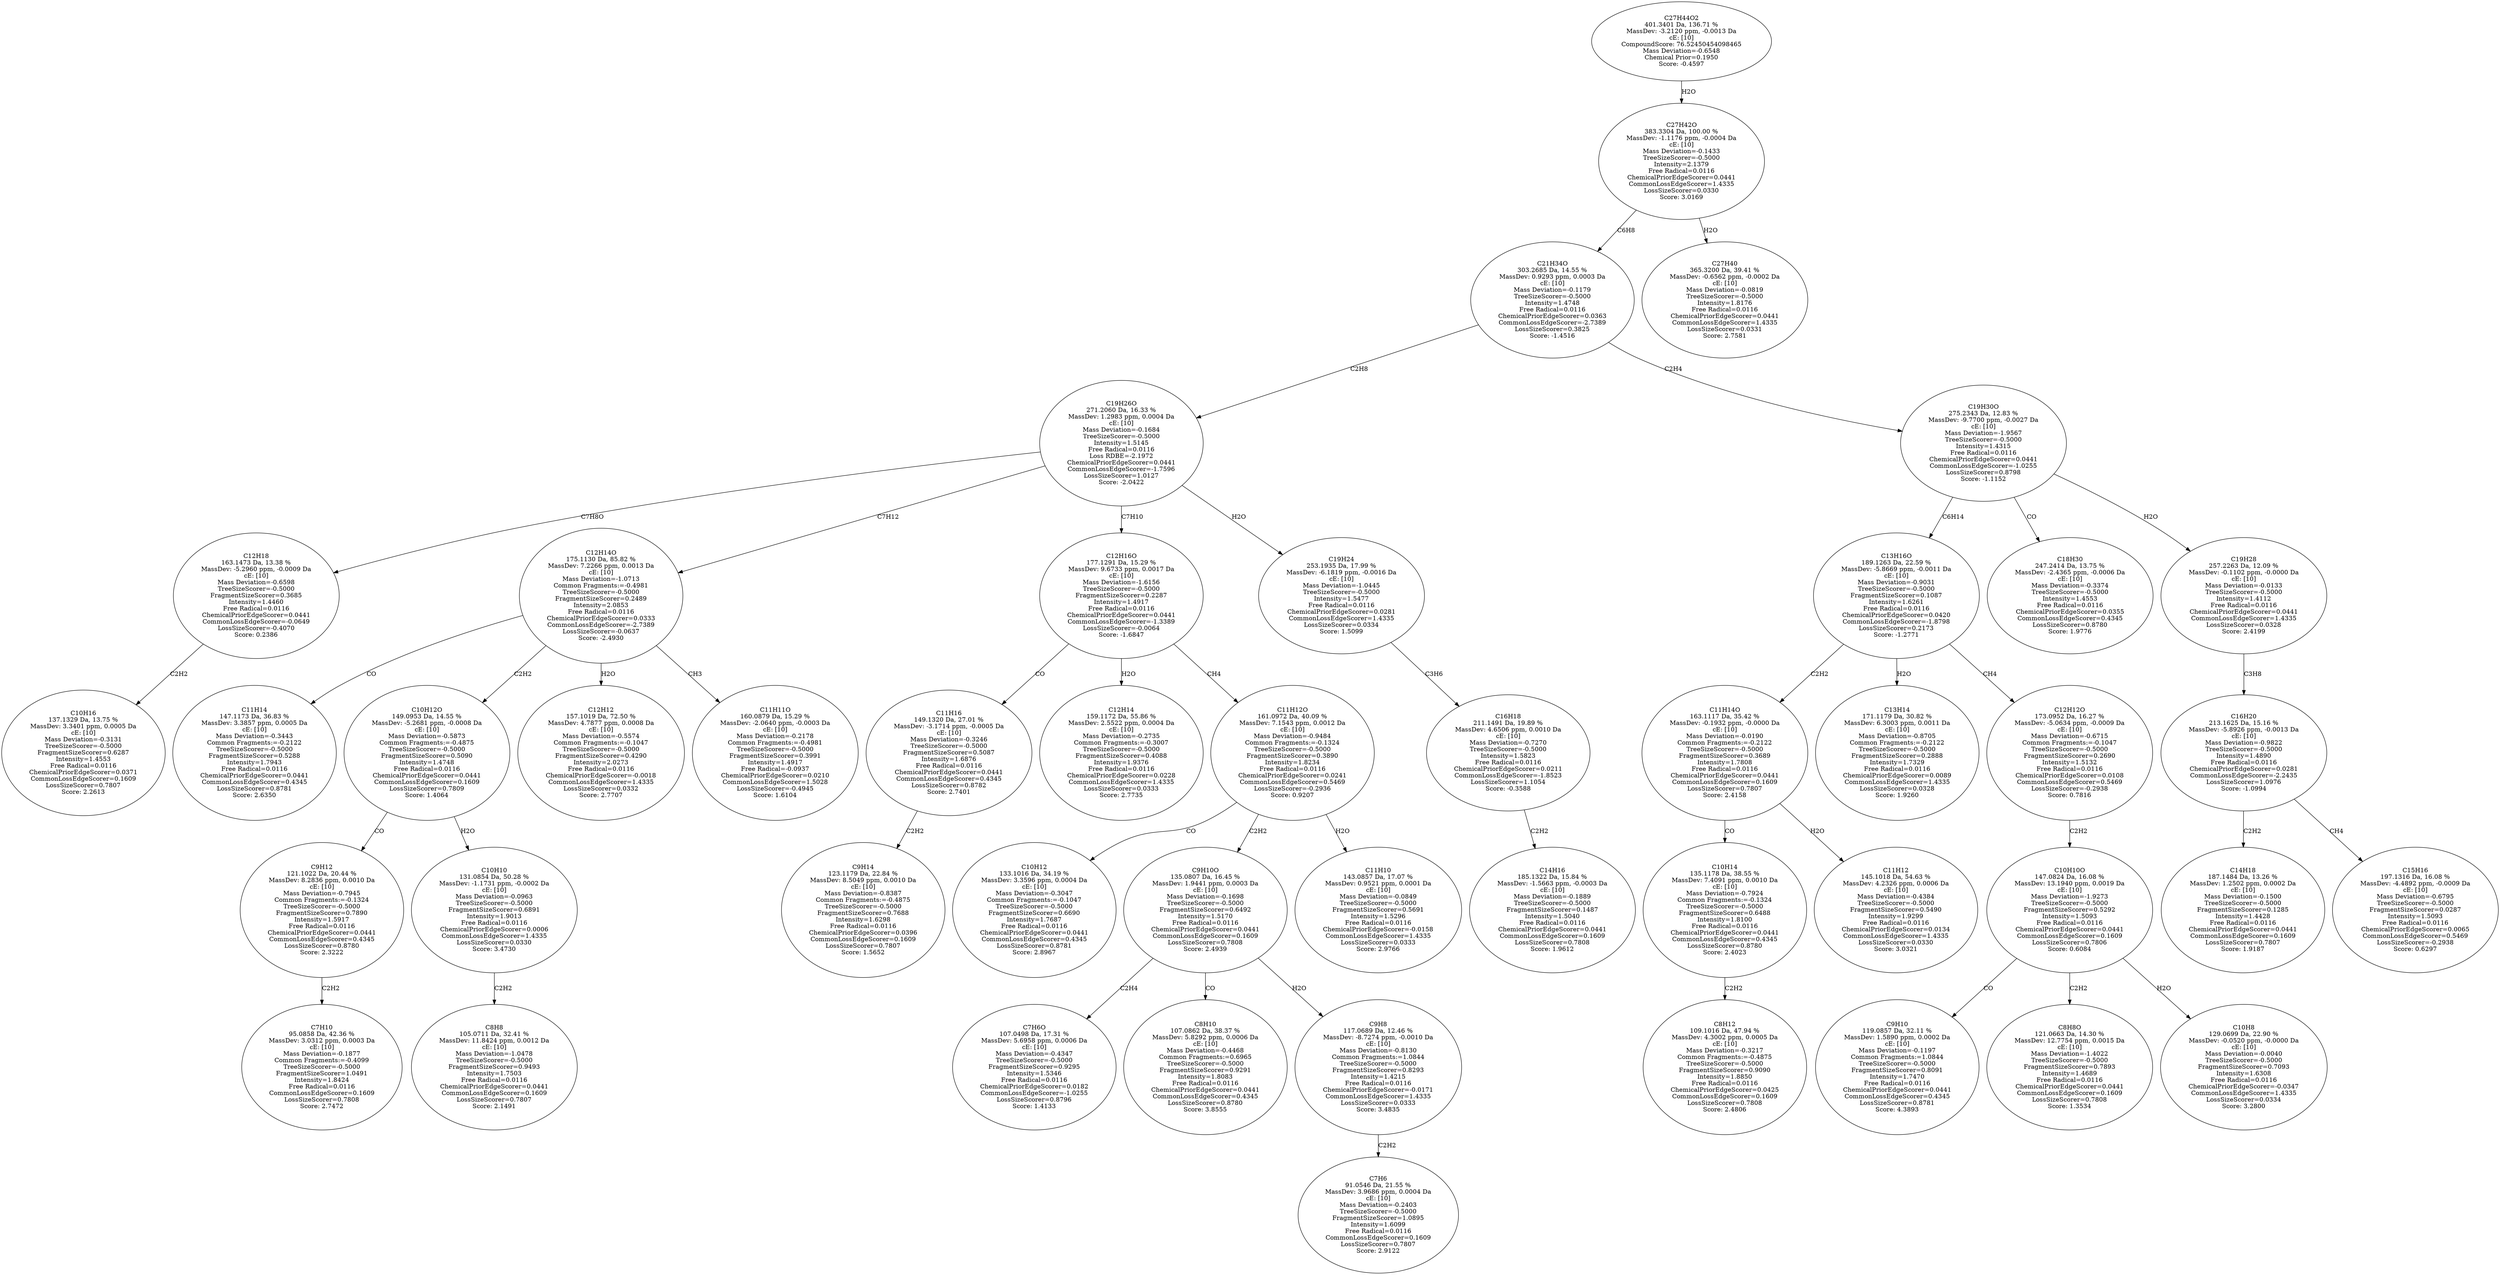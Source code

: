 strict digraph {
v1 [label="C10H16\n137.1329 Da, 13.75 %\nMassDev: 3.3401 ppm, 0.0005 Da\ncE: [10]\nMass Deviation=-0.3131\nTreeSizeScorer=-0.5000\nFragmentSizeScorer=0.6287\nIntensity=1.4553\nFree Radical=0.0116\nChemicalPriorEdgeScorer=0.0371\nCommonLossEdgeScorer=0.1609\nLossSizeScorer=0.7807\nScore: 2.2613"];
v2 [label="C12H18\n163.1473 Da, 13.38 %\nMassDev: -5.2960 ppm, -0.0009 Da\ncE: [10]\nMass Deviation=-0.6598\nTreeSizeScorer=-0.5000\nFragmentSizeScorer=0.3685\nIntensity=1.4460\nFree Radical=0.0116\nChemicalPriorEdgeScorer=0.0441\nCommonLossEdgeScorer=-0.0649\nLossSizeScorer=-0.4070\nScore: 0.2386"];
v3 [label="C11H14\n147.1173 Da, 36.83 %\nMassDev: 3.3857 ppm, 0.0005 Da\ncE: [10]\nMass Deviation=-0.3443\nCommon Fragments:=-0.2122\nTreeSizeScorer=-0.5000\nFragmentSizeScorer=0.5288\nIntensity=1.7943\nFree Radical=0.0116\nChemicalPriorEdgeScorer=0.0441\nCommonLossEdgeScorer=0.4345\nLossSizeScorer=0.8781\nScore: 2.6350"];
v4 [label="C7H10\n95.0858 Da, 42.36 %\nMassDev: 3.0312 ppm, 0.0003 Da\ncE: [10]\nMass Deviation=-0.1877\nCommon Fragments:=-0.4099\nTreeSizeScorer=-0.5000\nFragmentSizeScorer=1.0491\nIntensity=1.8424\nFree Radical=0.0116\nCommonLossEdgeScorer=0.1609\nLossSizeScorer=0.7808\nScore: 2.7472"];
v5 [label="C9H12\n121.1022 Da, 20.44 %\nMassDev: 8.2836 ppm, 0.0010 Da\ncE: [10]\nMass Deviation=-0.7945\nCommon Fragments:=-0.1324\nTreeSizeScorer=-0.5000\nFragmentSizeScorer=0.7890\nIntensity=1.5917\nFree Radical=0.0116\nChemicalPriorEdgeScorer=0.0441\nCommonLossEdgeScorer=0.4345\nLossSizeScorer=0.8780\nScore: 2.3222"];
v6 [label="C8H8\n105.0711 Da, 32.41 %\nMassDev: 11.8424 ppm, 0.0012 Da\ncE: [10]\nMass Deviation=-1.0478\nTreeSizeScorer=-0.5000\nFragmentSizeScorer=0.9493\nIntensity=1.7503\nFree Radical=0.0116\nChemicalPriorEdgeScorer=0.0441\nCommonLossEdgeScorer=0.1609\nLossSizeScorer=0.7807\nScore: 2.1491"];
v7 [label="C10H10\n131.0854 Da, 50.28 %\nMassDev: -1.1731 ppm, -0.0002 Da\ncE: [10]\nMass Deviation=-0.0963\nTreeSizeScorer=-0.5000\nFragmentSizeScorer=0.6891\nIntensity=1.9013\nFree Radical=0.0116\nChemicalPriorEdgeScorer=0.0006\nCommonLossEdgeScorer=1.4335\nLossSizeScorer=0.0330\nScore: 3.4730"];
v8 [label="C10H12O\n149.0953 Da, 14.55 %\nMassDev: -5.2681 ppm, -0.0008 Da\ncE: [10]\nMass Deviation=-0.5873\nCommon Fragments:=-0.4875\nTreeSizeScorer=-0.5000\nFragmentSizeScorer=0.5090\nIntensity=1.4748\nFree Radical=0.0116\nChemicalPriorEdgeScorer=0.0441\nCommonLossEdgeScorer=0.1609\nLossSizeScorer=0.7809\nScore: 1.4064"];
v9 [label="C12H12\n157.1019 Da, 72.50 %\nMassDev: 4.7877 ppm, 0.0008 Da\ncE: [10]\nMass Deviation=-0.5574\nCommon Fragments:=-0.1047\nTreeSizeScorer=-0.5000\nFragmentSizeScorer=0.4290\nIntensity=2.0273\nFree Radical=0.0116\nChemicalPriorEdgeScorer=-0.0018\nCommonLossEdgeScorer=1.4335\nLossSizeScorer=0.0332\nScore: 2.7707"];
v10 [label="C11H11O\n160.0879 Da, 15.29 %\nMassDev: -2.0640 ppm, -0.0003 Da\ncE: [10]\nMass Deviation=-0.2178\nCommon Fragments:=-0.4981\nTreeSizeScorer=-0.5000\nFragmentSizeScorer=0.3991\nIntensity=1.4917\nFree Radical=-0.0937\nChemicalPriorEdgeScorer=0.0210\nCommonLossEdgeScorer=1.5028\nLossSizeScorer=-0.4945\nScore: 1.6104"];
v11 [label="C12H14O\n175.1130 Da, 85.82 %\nMassDev: 7.2266 ppm, 0.0013 Da\ncE: [10]\nMass Deviation=-1.0713\nCommon Fragments:=-0.4981\nTreeSizeScorer=-0.5000\nFragmentSizeScorer=0.2489\nIntensity=2.0853\nFree Radical=0.0116\nChemicalPriorEdgeScorer=0.0333\nCommonLossEdgeScorer=-2.7389\nLossSizeScorer=-0.0637\nScore: -2.4930"];
v12 [label="C9H14\n123.1179 Da, 22.84 %\nMassDev: 8.5049 ppm, 0.0010 Da\ncE: [10]\nMass Deviation=-0.8387\nCommon Fragments:=-0.4875\nTreeSizeScorer=-0.5000\nFragmentSizeScorer=0.7688\nIntensity=1.6298\nFree Radical=0.0116\nChemicalPriorEdgeScorer=0.0396\nCommonLossEdgeScorer=0.1609\nLossSizeScorer=0.7807\nScore: 1.5652"];
v13 [label="C11H16\n149.1320 Da, 27.01 %\nMassDev: -3.1714 ppm, -0.0005 Da\ncE: [10]\nMass Deviation=-0.3246\nTreeSizeScorer=-0.5000\nFragmentSizeScorer=0.5087\nIntensity=1.6876\nFree Radical=0.0116\nChemicalPriorEdgeScorer=0.0441\nCommonLossEdgeScorer=0.4345\nLossSizeScorer=0.8782\nScore: 2.7401"];
v14 [label="C12H14\n159.1172 Da, 55.86 %\nMassDev: 2.5522 ppm, 0.0004 Da\ncE: [10]\nMass Deviation=-0.2735\nCommon Fragments:=-0.3007\nTreeSizeScorer=-0.5000\nFragmentSizeScorer=0.4088\nIntensity=1.9376\nFree Radical=0.0116\nChemicalPriorEdgeScorer=0.0228\nCommonLossEdgeScorer=1.4335\nLossSizeScorer=0.0333\nScore: 2.7735"];
v15 [label="C10H12\n133.1016 Da, 34.19 %\nMassDev: 3.3596 ppm, 0.0004 Da\ncE: [10]\nMass Deviation=-0.3047\nCommon Fragments:=-0.1047\nTreeSizeScorer=-0.5000\nFragmentSizeScorer=0.6690\nIntensity=1.7687\nFree Radical=0.0116\nChemicalPriorEdgeScorer=0.0441\nCommonLossEdgeScorer=0.4345\nLossSizeScorer=0.8781\nScore: 2.8967"];
v16 [label="C7H6O\n107.0498 Da, 17.31 %\nMassDev: 5.6958 ppm, 0.0006 Da\ncE: [10]\nMass Deviation=-0.4347\nTreeSizeScorer=-0.5000\nFragmentSizeScorer=0.9295\nIntensity=1.5346\nFree Radical=0.0116\nChemicalPriorEdgeScorer=0.0182\nCommonLossEdgeScorer=-1.0255\nLossSizeScorer=0.8796\nScore: 1.4133"];
v17 [label="C8H10\n107.0862 Da, 38.37 %\nMassDev: 5.8292 ppm, 0.0006 Da\ncE: [10]\nMass Deviation=-0.4468\nCommon Fragments:=0.6965\nTreeSizeScorer=-0.5000\nFragmentSizeScorer=0.9291\nIntensity=1.8083\nFree Radical=0.0116\nChemicalPriorEdgeScorer=0.0441\nCommonLossEdgeScorer=0.4345\nLossSizeScorer=0.8780\nScore: 3.8555"];
v18 [label="C7H6\n91.0546 Da, 21.55 %\nMassDev: 3.9686 ppm, 0.0004 Da\ncE: [10]\nMass Deviation=-0.2403\nTreeSizeScorer=-0.5000\nFragmentSizeScorer=1.0895\nIntensity=1.6099\nFree Radical=0.0116\nCommonLossEdgeScorer=0.1609\nLossSizeScorer=0.7807\nScore: 2.9122"];
v19 [label="C9H8\n117.0689 Da, 12.46 %\nMassDev: -8.7274 ppm, -0.0010 Da\ncE: [10]\nMass Deviation=-0.8130\nCommon Fragments:=1.0844\nTreeSizeScorer=-0.5000\nFragmentSizeScorer=0.8293\nIntensity=1.4215\nFree Radical=0.0116\nChemicalPriorEdgeScorer=-0.0171\nCommonLossEdgeScorer=1.4335\nLossSizeScorer=0.0333\nScore: 3.4835"];
v20 [label="C9H10O\n135.0807 Da, 16.45 %\nMassDev: 1.9441 ppm, 0.0003 Da\ncE: [10]\nMass Deviation=-0.1698\nTreeSizeScorer=-0.5000\nFragmentSizeScorer=0.6492\nIntensity=1.5170\nFree Radical=0.0116\nChemicalPriorEdgeScorer=0.0441\nCommonLossEdgeScorer=0.1609\nLossSizeScorer=0.7808\nScore: 2.4939"];
v21 [label="C11H10\n143.0857 Da, 17.07 %\nMassDev: 0.9521 ppm, 0.0001 Da\ncE: [10]\nMass Deviation=-0.0849\nTreeSizeScorer=-0.5000\nFragmentSizeScorer=0.5691\nIntensity=1.5296\nFree Radical=0.0116\nChemicalPriorEdgeScorer=-0.0158\nCommonLossEdgeScorer=1.4335\nLossSizeScorer=0.0333\nScore: 2.9766"];
v22 [label="C11H12O\n161.0972 Da, 40.09 %\nMassDev: 7.1543 ppm, 0.0012 Da\ncE: [10]\nMass Deviation=-0.9484\nCommon Fragments:=-0.1324\nTreeSizeScorer=-0.5000\nFragmentSizeScorer=0.3890\nIntensity=1.8234\nFree Radical=0.0116\nChemicalPriorEdgeScorer=0.0241\nCommonLossEdgeScorer=0.5469\nLossSizeScorer=-0.2936\nScore: 0.9207"];
v23 [label="C12H16O\n177.1291 Da, 15.29 %\nMassDev: 9.6733 ppm, 0.0017 Da\ncE: [10]\nMass Deviation=-1.6156\nTreeSizeScorer=-0.5000\nFragmentSizeScorer=0.2287\nIntensity=1.4917\nFree Radical=0.0116\nChemicalPriorEdgeScorer=0.0441\nCommonLossEdgeScorer=-1.3389\nLossSizeScorer=-0.0064\nScore: -1.6847"];
v24 [label="C14H16\n185.1322 Da, 15.84 %\nMassDev: -1.5663 ppm, -0.0003 Da\ncE: [10]\nMass Deviation=-0.1889\nTreeSizeScorer=-0.5000\nFragmentSizeScorer=0.1487\nIntensity=1.5040\nFree Radical=0.0116\nChemicalPriorEdgeScorer=0.0441\nCommonLossEdgeScorer=0.1609\nLossSizeScorer=0.7808\nScore: 1.9612"];
v25 [label="C16H18\n211.1491 Da, 19.89 %\nMassDev: 4.6506 ppm, 0.0010 Da\ncE: [10]\nMass Deviation=-0.7270\nTreeSizeScorer=-0.5000\nIntensity=1.5823\nFree Radical=0.0116\nChemicalPriorEdgeScorer=0.0211\nCommonLossEdgeScorer=-1.8523\nLossSizeScorer=1.1054\nScore: -0.3588"];
v26 [label="C19H24\n253.1935 Da, 17.99 %\nMassDev: -6.1819 ppm, -0.0016 Da\ncE: [10]\nMass Deviation=-1.0445\nTreeSizeScorer=-0.5000\nIntensity=1.5477\nFree Radical=0.0116\nChemicalPriorEdgeScorer=0.0281\nCommonLossEdgeScorer=1.4335\nLossSizeScorer=0.0334\nScore: 1.5099"];
v27 [label="C19H26O\n271.2060 Da, 16.33 %\nMassDev: 1.2983 ppm, 0.0004 Da\ncE: [10]\nMass Deviation=-0.1684\nTreeSizeScorer=-0.5000\nIntensity=1.5145\nFree Radical=0.0116\nLoss RDBE=-2.1972\nChemicalPriorEdgeScorer=0.0441\nCommonLossEdgeScorer=-1.7596\nLossSizeScorer=1.0127\nScore: -2.0422"];
v28 [label="C8H12\n109.1016 Da, 47.94 %\nMassDev: 4.3002 ppm, 0.0005 Da\ncE: [10]\nMass Deviation=-0.3217\nCommon Fragments:=-0.4875\nTreeSizeScorer=-0.5000\nFragmentSizeScorer=0.9090\nIntensity=1.8850\nFree Radical=0.0116\nChemicalPriorEdgeScorer=0.0425\nCommonLossEdgeScorer=0.1609\nLossSizeScorer=0.7808\nScore: 2.4806"];
v29 [label="C10H14\n135.1178 Da, 38.55 %\nMassDev: 7.4091 ppm, 0.0010 Da\ncE: [10]\nMass Deviation=-0.7924\nCommon Fragments:=-0.1324\nTreeSizeScorer=-0.5000\nFragmentSizeScorer=0.6488\nIntensity=1.8100\nFree Radical=0.0116\nChemicalPriorEdgeScorer=0.0441\nCommonLossEdgeScorer=0.4345\nLossSizeScorer=0.8780\nScore: 2.4023"];
v30 [label="C11H12\n145.1018 Da, 54.63 %\nMassDev: 4.2326 ppm, 0.0006 Da\ncE: [10]\nMass Deviation=-0.4384\nTreeSizeScorer=-0.5000\nFragmentSizeScorer=0.5490\nIntensity=1.9299\nFree Radical=0.0116\nChemicalPriorEdgeScorer=0.0134\nCommonLossEdgeScorer=1.4335\nLossSizeScorer=0.0330\nScore: 3.0321"];
v31 [label="C11H14O\n163.1117 Da, 35.42 %\nMassDev: -0.1932 ppm, -0.0000 Da\ncE: [10]\nMass Deviation=-0.0190\nCommon Fragments:=-0.2122\nTreeSizeScorer=-0.5000\nFragmentSizeScorer=0.3689\nIntensity=1.7808\nFree Radical=0.0116\nChemicalPriorEdgeScorer=0.0441\nCommonLossEdgeScorer=0.1609\nLossSizeScorer=0.7807\nScore: 2.4158"];
v32 [label="C13H14\n171.1179 Da, 30.82 %\nMassDev: 6.3003 ppm, 0.0011 Da\ncE: [10]\nMass Deviation=-0.8705\nCommon Fragments:=-0.2122\nTreeSizeScorer=-0.5000\nFragmentSizeScorer=0.2888\nIntensity=1.7329\nFree Radical=0.0116\nChemicalPriorEdgeScorer=0.0089\nCommonLossEdgeScorer=1.4335\nLossSizeScorer=0.0328\nScore: 1.9260"];
v33 [label="C9H10\n119.0857 Da, 32.11 %\nMassDev: 1.5890 ppm, 0.0002 Da\ncE: [10]\nMass Deviation=-0.1197\nCommon Fragments:=1.0844\nTreeSizeScorer=-0.5000\nFragmentSizeScorer=0.8091\nIntensity=1.7470\nFree Radical=0.0116\nChemicalPriorEdgeScorer=0.0441\nCommonLossEdgeScorer=0.4345\nLossSizeScorer=0.8781\nScore: 4.3893"];
v34 [label="C8H8O\n121.0663 Da, 14.30 %\nMassDev: 12.7754 ppm, 0.0015 Da\ncE: [10]\nMass Deviation=-1.4022\nTreeSizeScorer=-0.5000\nFragmentSizeScorer=0.7893\nIntensity=1.4689\nFree Radical=0.0116\nChemicalPriorEdgeScorer=0.0441\nCommonLossEdgeScorer=0.1609\nLossSizeScorer=0.7808\nScore: 1.3534"];
v35 [label="C10H8\n129.0699 Da, 22.90 %\nMassDev: -0.0520 ppm, -0.0000 Da\ncE: [10]\nMass Deviation=-0.0040\nTreeSizeScorer=-0.5000\nFragmentSizeScorer=0.7093\nIntensity=1.6308\nFree Radical=0.0116\nChemicalPriorEdgeScorer=-0.0347\nCommonLossEdgeScorer=1.4335\nLossSizeScorer=0.0334\nScore: 3.2800"];
v36 [label="C10H10O\n147.0824 Da, 16.08 %\nMassDev: 13.1940 ppm, 0.0019 Da\ncE: [10]\nMass Deviation=-1.9273\nTreeSizeScorer=-0.5000\nFragmentSizeScorer=0.5292\nIntensity=1.5093\nFree Radical=0.0116\nChemicalPriorEdgeScorer=0.0441\nCommonLossEdgeScorer=0.1609\nLossSizeScorer=0.7806\nScore: 0.6084"];
v37 [label="C12H12O\n173.0952 Da, 16.27 %\nMassDev: -5.0634 ppm, -0.0009 Da\ncE: [10]\nMass Deviation=-0.6715\nCommon Fragments:=-0.1047\nTreeSizeScorer=-0.5000\nFragmentSizeScorer=0.2690\nIntensity=1.5132\nFree Radical=0.0116\nChemicalPriorEdgeScorer=0.0108\nCommonLossEdgeScorer=0.5469\nLossSizeScorer=-0.2938\nScore: 0.7816"];
v38 [label="C13H16O\n189.1263 Da, 22.59 %\nMassDev: -5.8669 ppm, -0.0011 Da\ncE: [10]\nMass Deviation=-0.9031\nTreeSizeScorer=-0.5000\nFragmentSizeScorer=0.1087\nIntensity=1.6261\nFree Radical=0.0116\nChemicalPriorEdgeScorer=0.0420\nCommonLossEdgeScorer=-1.8798\nLossSizeScorer=0.2173\nScore: -1.2771"];
v39 [label="C18H30\n247.2414 Da, 13.75 %\nMassDev: -2.4365 ppm, -0.0006 Da\ncE: [10]\nMass Deviation=-0.3374\nTreeSizeScorer=-0.5000\nIntensity=1.4553\nFree Radical=0.0116\nChemicalPriorEdgeScorer=0.0355\nCommonLossEdgeScorer=0.4345\nLossSizeScorer=0.8780\nScore: 1.9776"];
v40 [label="C14H18\n187.1484 Da, 13.26 %\nMassDev: 1.2502 ppm, 0.0002 Da\ncE: [10]\nMass Deviation=-0.1500\nTreeSizeScorer=-0.5000\nFragmentSizeScorer=0.1285\nIntensity=1.4428\nFree Radical=0.0116\nChemicalPriorEdgeScorer=0.0441\nCommonLossEdgeScorer=0.1609\nLossSizeScorer=0.7807\nScore: 1.9187"];
v41 [label="C15H16\n197.1316 Da, 16.08 %\nMassDev: -4.4892 ppm, -0.0009 Da\ncE: [10]\nMass Deviation=-0.6795\nTreeSizeScorer=-0.5000\nFragmentSizeScorer=0.0287\nIntensity=1.5093\nFree Radical=0.0116\nChemicalPriorEdgeScorer=0.0065\nCommonLossEdgeScorer=0.5469\nLossSizeScorer=-0.2938\nScore: 0.6297"];
v42 [label="C16H20\n213.1625 Da, 15.16 %\nMassDev: -5.8926 ppm, -0.0013 Da\ncE: [10]\nMass Deviation=-0.9822\nTreeSizeScorer=-0.5000\nIntensity=1.4890\nFree Radical=0.0116\nChemicalPriorEdgeScorer=0.0281\nCommonLossEdgeScorer=-2.2435\nLossSizeScorer=1.0976\nScore: -1.0994"];
v43 [label="C19H28\n257.2263 Da, 12.09 %\nMassDev: -0.1102 ppm, -0.0000 Da\ncE: [10]\nMass Deviation=-0.0133\nTreeSizeScorer=-0.5000\nIntensity=1.4112\nFree Radical=0.0116\nChemicalPriorEdgeScorer=0.0441\nCommonLossEdgeScorer=1.4335\nLossSizeScorer=0.0328\nScore: 2.4199"];
v44 [label="C19H30O\n275.2343 Da, 12.83 %\nMassDev: -9.7700 ppm, -0.0027 Da\ncE: [10]\nMass Deviation=-1.9567\nTreeSizeScorer=-0.5000\nIntensity=1.4315\nFree Radical=0.0116\nChemicalPriorEdgeScorer=0.0441\nCommonLossEdgeScorer=-1.0255\nLossSizeScorer=0.8798\nScore: -1.1152"];
v45 [label="C21H34O\n303.2685 Da, 14.55 %\nMassDev: 0.9293 ppm, 0.0003 Da\ncE: [10]\nMass Deviation=-0.1179\nTreeSizeScorer=-0.5000\nIntensity=1.4748\nFree Radical=0.0116\nChemicalPriorEdgeScorer=0.0363\nCommonLossEdgeScorer=-2.7389\nLossSizeScorer=0.3825\nScore: -1.4516"];
v46 [label="C27H40\n365.3200 Da, 39.41 %\nMassDev: -0.6562 ppm, -0.0002 Da\ncE: [10]\nMass Deviation=-0.0819\nTreeSizeScorer=-0.5000\nIntensity=1.8176\nFree Radical=0.0116\nChemicalPriorEdgeScorer=0.0441\nCommonLossEdgeScorer=1.4335\nLossSizeScorer=0.0331\nScore: 2.7581"];
v47 [label="C27H42O\n383.3304 Da, 100.00 %\nMassDev: -1.1176 ppm, -0.0004 Da\ncE: [10]\nMass Deviation=-0.1433\nTreeSizeScorer=-0.5000\nIntensity=2.1379\nFree Radical=0.0116\nChemicalPriorEdgeScorer=0.0441\nCommonLossEdgeScorer=1.4335\nLossSizeScorer=0.0330\nScore: 3.0169"];
v48 [label="C27H44O2\n401.3401 Da, 136.71 %\nMassDev: -3.2120 ppm, -0.0013 Da\ncE: [10]\nCompoundScore: 76.52450454098465\nMass Deviation=-0.6548\nChemical Prior=0.1950\nScore: -0.4597"];
v2 -> v1 [label="C2H2"];
v27 -> v2 [label="C7H8O"];
v11 -> v3 [label="CO"];
v5 -> v4 [label="C2H2"];
v8 -> v5 [label="CO"];
v7 -> v6 [label="C2H2"];
v8 -> v7 [label="H2O"];
v11 -> v8 [label="C2H2"];
v11 -> v9 [label="H2O"];
v11 -> v10 [label="CH3"];
v27 -> v11 [label="C7H12"];
v13 -> v12 [label="C2H2"];
v23 -> v13 [label="CO"];
v23 -> v14 [label="H2O"];
v22 -> v15 [label="CO"];
v20 -> v16 [label="C2H4"];
v20 -> v17 [label="CO"];
v19 -> v18 [label="C2H2"];
v20 -> v19 [label="H2O"];
v22 -> v20 [label="C2H2"];
v22 -> v21 [label="H2O"];
v23 -> v22 [label="CH4"];
v27 -> v23 [label="C7H10"];
v25 -> v24 [label="C2H2"];
v26 -> v25 [label="C3H6"];
v27 -> v26 [label="H2O"];
v45 -> v27 [label="C2H8"];
v29 -> v28 [label="C2H2"];
v31 -> v29 [label="CO"];
v31 -> v30 [label="H2O"];
v38 -> v31 [label="C2H2"];
v38 -> v32 [label="H2O"];
v36 -> v33 [label="CO"];
v36 -> v34 [label="C2H2"];
v36 -> v35 [label="H2O"];
v37 -> v36 [label="C2H2"];
v38 -> v37 [label="CH4"];
v44 -> v38 [label="C6H14"];
v44 -> v39 [label="CO"];
v42 -> v40 [label="C2H2"];
v42 -> v41 [label="CH4"];
v43 -> v42 [label="C3H8"];
v44 -> v43 [label="H2O"];
v45 -> v44 [label="C2H4"];
v47 -> v45 [label="C6H8"];
v47 -> v46 [label="H2O"];
v48 -> v47 [label="H2O"];
}